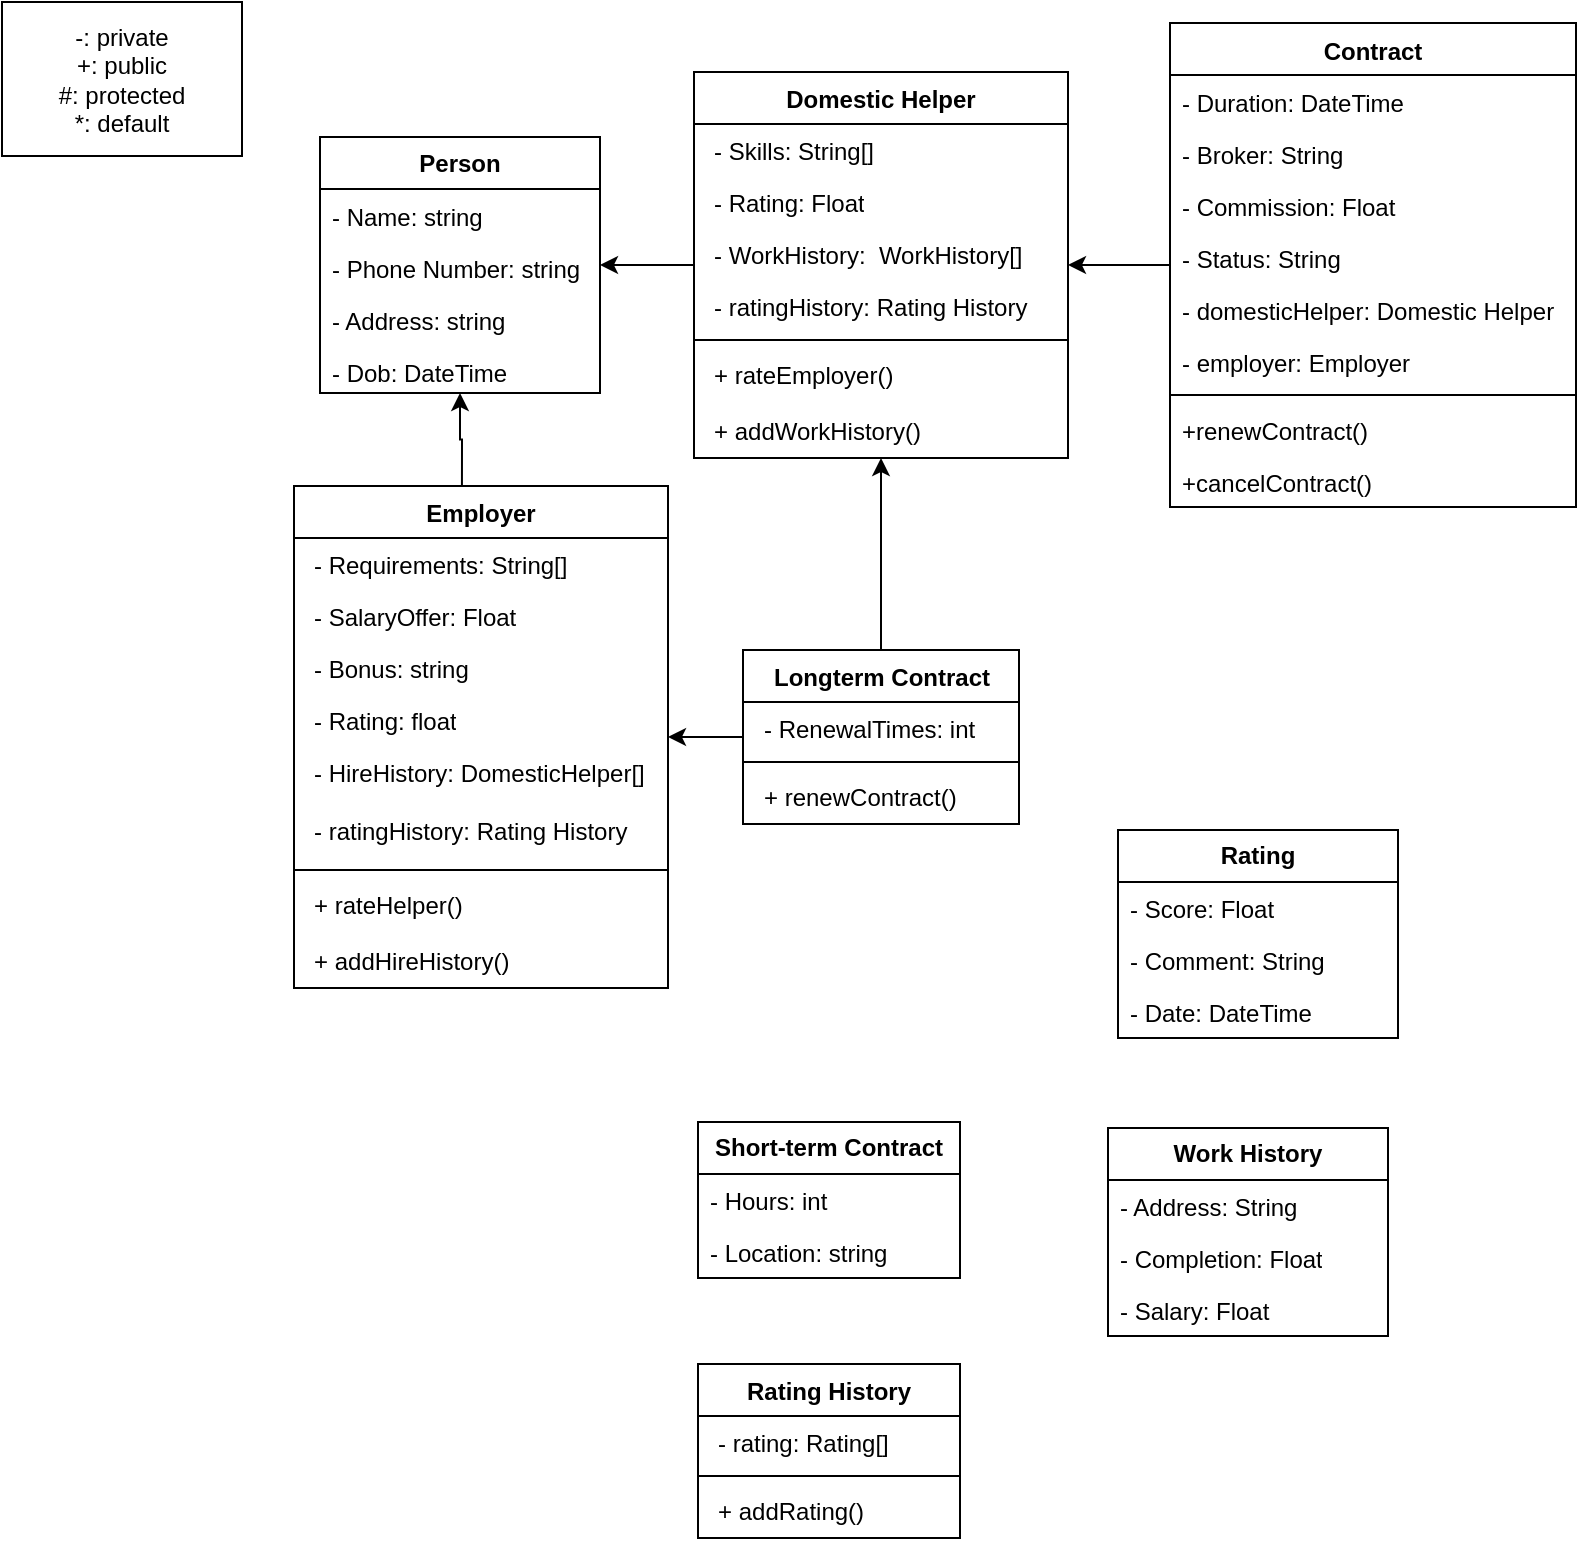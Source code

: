 <mxfile version="22.0.4" type="github">
  <diagram id="C5RBs43oDa-KdzZeNtuy" name="Page-1">
    <mxGraphModel dx="718" dy="426" grid="0" gridSize="10" guides="1" tooltips="1" connect="1" arrows="1" fold="1" page="1" pageScale="1" pageWidth="827" pageHeight="1169" math="0" shadow="0">
      <root>
        <mxCell id="WIyWlLk6GJQsqaUBKTNV-0" />
        <mxCell id="WIyWlLk6GJQsqaUBKTNV-1" parent="WIyWlLk6GJQsqaUBKTNV-0" />
        <mxCell id="EuROdYwIiGEjKePtdfhX-1" value="-: private&lt;br&gt;+: public&lt;br&gt;#: protected&lt;br&gt;*: default" style="rounded=0;whiteSpace=wrap;html=1;" vertex="1" parent="WIyWlLk6GJQsqaUBKTNV-1">
          <mxGeometry x="34" y="19" width="120" height="77" as="geometry" />
        </mxCell>
        <mxCell id="EuROdYwIiGEjKePtdfhX-2" value="&lt;b&gt;Person&lt;/b&gt;" style="swimlane;fontStyle=0;childLayout=stackLayout;horizontal=1;startSize=26;fillColor=none;horizontalStack=0;resizeParent=1;resizeParentMax=0;resizeLast=0;collapsible=1;marginBottom=0;whiteSpace=wrap;html=1;" vertex="1" parent="WIyWlLk6GJQsqaUBKTNV-1">
          <mxGeometry x="193" y="86.5" width="140" height="128" as="geometry" />
        </mxCell>
        <mxCell id="EuROdYwIiGEjKePtdfhX-3" value="- Name: string" style="text;strokeColor=none;fillColor=none;align=left;verticalAlign=top;spacingLeft=4;spacingRight=4;overflow=hidden;rotatable=0;points=[[0,0.5],[1,0.5]];portConstraint=eastwest;whiteSpace=wrap;html=1;" vertex="1" parent="EuROdYwIiGEjKePtdfhX-2">
          <mxGeometry y="26" width="140" height="26" as="geometry" />
        </mxCell>
        <mxCell id="EuROdYwIiGEjKePtdfhX-4" value="- Phone Number: string" style="text;strokeColor=none;fillColor=none;align=left;verticalAlign=top;spacingLeft=4;spacingRight=4;overflow=hidden;rotatable=0;points=[[0,0.5],[1,0.5]];portConstraint=eastwest;whiteSpace=wrap;html=1;" vertex="1" parent="EuROdYwIiGEjKePtdfhX-2">
          <mxGeometry y="52" width="140" height="26" as="geometry" />
        </mxCell>
        <mxCell id="EuROdYwIiGEjKePtdfhX-5" value="- Address: string&lt;br&gt;" style="text;strokeColor=none;fillColor=none;align=left;verticalAlign=top;spacingLeft=4;spacingRight=4;overflow=hidden;rotatable=0;points=[[0,0.5],[1,0.5]];portConstraint=eastwest;whiteSpace=wrap;html=1;" vertex="1" parent="EuROdYwIiGEjKePtdfhX-2">
          <mxGeometry y="78" width="140" height="26" as="geometry" />
        </mxCell>
        <mxCell id="EuROdYwIiGEjKePtdfhX-37" value="- Dob: DateTime" style="text;strokeColor=none;fillColor=none;align=left;verticalAlign=top;spacingLeft=4;spacingRight=4;overflow=hidden;rotatable=0;points=[[0,0.5],[1,0.5]];portConstraint=eastwest;whiteSpace=wrap;html=1;" vertex="1" parent="EuROdYwIiGEjKePtdfhX-2">
          <mxGeometry y="104" width="140" height="24" as="geometry" />
        </mxCell>
        <mxCell id="EuROdYwIiGEjKePtdfhX-34" style="edgeStyle=orthogonalEdgeStyle;rounded=0;orthogonalLoop=1;jettySize=auto;html=1;exitX=0.449;exitY=0.011;exitDx=0;exitDy=0;exitPerimeter=0;" edge="1" parent="WIyWlLk6GJQsqaUBKTNV-1" source="EuROdYwIiGEjKePtdfhX-46" target="EuROdYwIiGEjKePtdfhX-2">
          <mxGeometry relative="1" as="geometry">
            <mxPoint x="480" y="261.5" as="sourcePoint" />
          </mxGeometry>
        </mxCell>
        <mxCell id="EuROdYwIiGEjKePtdfhX-77" style="edgeStyle=orthogonalEdgeStyle;rounded=0;orthogonalLoop=1;jettySize=auto;html=1;" edge="1" parent="WIyWlLk6GJQsqaUBKTNV-1" source="EuROdYwIiGEjKePtdfhX-39" target="EuROdYwIiGEjKePtdfhX-63">
          <mxGeometry relative="1" as="geometry" />
        </mxCell>
        <mxCell id="EuROdYwIiGEjKePtdfhX-39" value="Contract" style="swimlane;fontStyle=1;align=center;verticalAlign=top;childLayout=stackLayout;horizontal=1;startSize=26;horizontalStack=0;resizeParent=1;resizeParentMax=0;resizeLast=0;collapsible=1;marginBottom=0;whiteSpace=wrap;html=1;" vertex="1" parent="WIyWlLk6GJQsqaUBKTNV-1">
          <mxGeometry x="618" y="29.5" width="203" height="242" as="geometry" />
        </mxCell>
        <mxCell id="EuROdYwIiGEjKePtdfhX-40" value="- Duration: DateTime" style="text;strokeColor=none;fillColor=none;align=left;verticalAlign=top;spacingLeft=4;spacingRight=4;overflow=hidden;rotatable=0;points=[[0,0.5],[1,0.5]];portConstraint=eastwest;whiteSpace=wrap;html=1;" vertex="1" parent="EuROdYwIiGEjKePtdfhX-39">
          <mxGeometry y="26" width="203" height="26" as="geometry" />
        </mxCell>
        <mxCell id="EuROdYwIiGEjKePtdfhX-44" value="- Broker: String" style="text;strokeColor=none;fillColor=none;align=left;verticalAlign=top;spacingLeft=4;spacingRight=4;overflow=hidden;rotatable=0;points=[[0,0.5],[1,0.5]];portConstraint=eastwest;whiteSpace=wrap;html=1;" vertex="1" parent="EuROdYwIiGEjKePtdfhX-39">
          <mxGeometry y="52" width="203" height="26" as="geometry" />
        </mxCell>
        <mxCell id="EuROdYwIiGEjKePtdfhX-45" value="- Commission: Float" style="text;strokeColor=none;fillColor=none;align=left;verticalAlign=top;spacingLeft=4;spacingRight=4;overflow=hidden;rotatable=0;points=[[0,0.5],[1,0.5]];portConstraint=eastwest;whiteSpace=wrap;html=1;" vertex="1" parent="EuROdYwIiGEjKePtdfhX-39">
          <mxGeometry y="78" width="203" height="26" as="geometry" />
        </mxCell>
        <mxCell id="EuROdYwIiGEjKePtdfhX-43" value="- Status: String&amp;nbsp;" style="text;strokeColor=none;fillColor=none;align=left;verticalAlign=top;spacingLeft=4;spacingRight=4;overflow=hidden;rotatable=0;points=[[0,0.5],[1,0.5]];portConstraint=eastwest;whiteSpace=wrap;html=1;" vertex="1" parent="EuROdYwIiGEjKePtdfhX-39">
          <mxGeometry y="104" width="203" height="26" as="geometry" />
        </mxCell>
        <mxCell id="EuROdYwIiGEjKePtdfhX-78" value="- domesticHelper: Domestic Helper" style="text;strokeColor=none;fillColor=none;align=left;verticalAlign=top;spacingLeft=4;spacingRight=4;overflow=hidden;rotatable=0;points=[[0,0.5],[1,0.5]];portConstraint=eastwest;whiteSpace=wrap;html=1;" vertex="1" parent="EuROdYwIiGEjKePtdfhX-39">
          <mxGeometry y="130" width="203" height="26" as="geometry" />
        </mxCell>
        <mxCell id="EuROdYwIiGEjKePtdfhX-79" value="- employer: Employer&amp;nbsp;" style="text;strokeColor=none;fillColor=none;align=left;verticalAlign=top;spacingLeft=4;spacingRight=4;overflow=hidden;rotatable=0;points=[[0,0.5],[1,0.5]];portConstraint=eastwest;whiteSpace=wrap;html=1;" vertex="1" parent="EuROdYwIiGEjKePtdfhX-39">
          <mxGeometry y="156" width="203" height="26" as="geometry" />
        </mxCell>
        <mxCell id="EuROdYwIiGEjKePtdfhX-41" value="" style="line;strokeWidth=1;fillColor=none;align=left;verticalAlign=middle;spacingTop=-1;spacingLeft=3;spacingRight=3;rotatable=0;labelPosition=right;points=[];portConstraint=eastwest;strokeColor=inherit;" vertex="1" parent="EuROdYwIiGEjKePtdfhX-39">
          <mxGeometry y="182" width="203" height="8" as="geometry" />
        </mxCell>
        <mxCell id="EuROdYwIiGEjKePtdfhX-42" value="+renewContract()" style="text;strokeColor=none;fillColor=none;align=left;verticalAlign=top;spacingLeft=4;spacingRight=4;overflow=hidden;rotatable=0;points=[[0,0.5],[1,0.5]];portConstraint=eastwest;whiteSpace=wrap;html=1;" vertex="1" parent="EuROdYwIiGEjKePtdfhX-39">
          <mxGeometry y="190" width="203" height="26" as="geometry" />
        </mxCell>
        <mxCell id="EuROdYwIiGEjKePtdfhX-74" value="+cancelContract()" style="text;strokeColor=none;fillColor=none;align=left;verticalAlign=top;spacingLeft=4;spacingRight=4;overflow=hidden;rotatable=0;points=[[0,0.5],[1,0.5]];portConstraint=eastwest;whiteSpace=wrap;html=1;" vertex="1" parent="EuROdYwIiGEjKePtdfhX-39">
          <mxGeometry y="216" width="203" height="26" as="geometry" />
        </mxCell>
        <mxCell id="EuROdYwIiGEjKePtdfhX-46" value="Employer" style="swimlane;fontStyle=1;align=center;verticalAlign=top;childLayout=stackLayout;horizontal=1;startSize=26;horizontalStack=0;resizeParent=1;resizeParentMax=0;resizeLast=0;collapsible=1;marginBottom=0;whiteSpace=wrap;html=1;" vertex="1" parent="WIyWlLk6GJQsqaUBKTNV-1">
          <mxGeometry x="180" y="261" width="187" height="251" as="geometry" />
        </mxCell>
        <mxCell id="EuROdYwIiGEjKePtdfhX-47" value="&lt;p style=&quot;border-color: var(--border-color); margin: 0px 0px 0px 4px;&quot;&gt;- Requirements: String[]&lt;/p&gt;&lt;div&gt;&lt;br&gt;&lt;/div&gt;" style="text;strokeColor=none;fillColor=none;align=left;verticalAlign=top;spacingLeft=4;spacingRight=4;overflow=hidden;rotatable=0;points=[[0,0.5],[1,0.5]];portConstraint=eastwest;whiteSpace=wrap;html=1;" vertex="1" parent="EuROdYwIiGEjKePtdfhX-46">
          <mxGeometry y="26" width="187" height="26" as="geometry" />
        </mxCell>
        <mxCell id="EuROdYwIiGEjKePtdfhX-48" value="&lt;p style=&quot;border-color: var(--border-color); margin: 0px 0px 0px 4px;&quot;&gt;- SalaryOffer: Float&lt;/p&gt;&lt;div&gt;&lt;br&gt;&lt;/div&gt;" style="text;strokeColor=none;fillColor=none;align=left;verticalAlign=top;spacingLeft=4;spacingRight=4;overflow=hidden;rotatable=0;points=[[0,0.5],[1,0.5]];portConstraint=eastwest;whiteSpace=wrap;html=1;" vertex="1" parent="EuROdYwIiGEjKePtdfhX-46">
          <mxGeometry y="52" width="187" height="26" as="geometry" />
        </mxCell>
        <mxCell id="EuROdYwIiGEjKePtdfhX-49" value="&lt;p style=&quot;border-color: var(--border-color); margin: 0px 0px 0px 4px;&quot;&gt;- Bonus: string&lt;/p&gt;&lt;div&gt;&lt;br&gt;&lt;/div&gt;" style="text;strokeColor=none;fillColor=none;align=left;verticalAlign=top;spacingLeft=4;spacingRight=4;overflow=hidden;rotatable=0;points=[[0,0.5],[1,0.5]];portConstraint=eastwest;whiteSpace=wrap;html=1;" vertex="1" parent="EuROdYwIiGEjKePtdfhX-46">
          <mxGeometry y="78" width="187" height="26" as="geometry" />
        </mxCell>
        <mxCell id="EuROdYwIiGEjKePtdfhX-50" value="&lt;p style=&quot;border-color: var(--border-color); margin: 0px 0px 0px 4px;&quot;&gt;- Rating: float&lt;/p&gt;&lt;div&gt;&lt;br&gt;&lt;/div&gt;" style="text;strokeColor=none;fillColor=none;align=left;verticalAlign=top;spacingLeft=4;spacingRight=4;overflow=hidden;rotatable=0;points=[[0,0.5],[1,0.5]];portConstraint=eastwest;whiteSpace=wrap;html=1;" vertex="1" parent="EuROdYwIiGEjKePtdfhX-46">
          <mxGeometry y="104" width="187" height="26" as="geometry" />
        </mxCell>
        <mxCell id="EuROdYwIiGEjKePtdfhX-53" value="&lt;p style=&quot;border-color: var(--border-color); margin: 0px 0px 0px 4px;&quot;&gt;- HireHistory: DomesticHelper[]&amp;nbsp; &amp;nbsp;&lt;br&gt;&lt;/p&gt;&lt;div&gt;&lt;br&gt;&lt;/div&gt;" style="text;strokeColor=none;fillColor=none;align=left;verticalAlign=top;spacingLeft=4;spacingRight=4;overflow=hidden;rotatable=0;points=[[0,0.5],[1,0.5]];portConstraint=eastwest;whiteSpace=wrap;html=1;" vertex="1" parent="EuROdYwIiGEjKePtdfhX-46">
          <mxGeometry y="130" width="187" height="29" as="geometry" />
        </mxCell>
        <mxCell id="EuROdYwIiGEjKePtdfhX-116" value="&lt;p style=&quot;border-color: var(--border-color); margin: 0px 0px 0px 4px;&quot;&gt;- ratingHistory: Rating History&lt;/p&gt;" style="text;strokeColor=none;fillColor=none;align=left;verticalAlign=top;spacingLeft=4;spacingRight=4;overflow=hidden;rotatable=0;points=[[0,0.5],[1,0.5]];portConstraint=eastwest;whiteSpace=wrap;html=1;" vertex="1" parent="EuROdYwIiGEjKePtdfhX-46">
          <mxGeometry y="159" width="187" height="29" as="geometry" />
        </mxCell>
        <mxCell id="EuROdYwIiGEjKePtdfhX-51" value="" style="line;strokeWidth=1;fillColor=none;align=left;verticalAlign=middle;spacingTop=-1;spacingLeft=3;spacingRight=3;rotatable=0;labelPosition=right;points=[];portConstraint=eastwest;strokeColor=inherit;" vertex="1" parent="EuROdYwIiGEjKePtdfhX-46">
          <mxGeometry y="188" width="187" height="8" as="geometry" />
        </mxCell>
        <mxCell id="EuROdYwIiGEjKePtdfhX-52" value="&lt;p style=&quot;border-color: var(--border-color); margin: 0px 0px 0px 4px;&quot;&gt;+ rateHelper()&lt;/p&gt;&lt;div&gt;&lt;br&gt;&lt;/div&gt;" style="text;strokeColor=none;fillColor=none;align=left;verticalAlign=top;spacingLeft=4;spacingRight=4;overflow=hidden;rotatable=0;points=[[0,0.5],[1,0.5]];portConstraint=eastwest;whiteSpace=wrap;html=1;" vertex="1" parent="EuROdYwIiGEjKePtdfhX-46">
          <mxGeometry y="196" width="187" height="28" as="geometry" />
        </mxCell>
        <mxCell id="EuROdYwIiGEjKePtdfhX-62" value="&lt;p style=&quot;border-color: var(--border-color); margin: 0px 0px 0px 4px;&quot;&gt;+ addHireHistory()&lt;br&gt;&lt;/p&gt;" style="text;strokeColor=none;fillColor=none;align=left;verticalAlign=top;spacingLeft=4;spacingRight=4;overflow=hidden;rotatable=0;points=[[0,0.5],[1,0.5]];portConstraint=eastwest;whiteSpace=wrap;html=1;" vertex="1" parent="EuROdYwIiGEjKePtdfhX-46">
          <mxGeometry y="224" width="187" height="27" as="geometry" />
        </mxCell>
        <mxCell id="EuROdYwIiGEjKePtdfhX-73" style="edgeStyle=orthogonalEdgeStyle;rounded=0;orthogonalLoop=1;jettySize=auto;html=1;" edge="1" parent="WIyWlLk6GJQsqaUBKTNV-1" source="EuROdYwIiGEjKePtdfhX-63" target="EuROdYwIiGEjKePtdfhX-2">
          <mxGeometry relative="1" as="geometry" />
        </mxCell>
        <mxCell id="EuROdYwIiGEjKePtdfhX-63" value="Domestic Helper" style="swimlane;fontStyle=1;align=center;verticalAlign=top;childLayout=stackLayout;horizontal=1;startSize=26;horizontalStack=0;resizeParent=1;resizeParentMax=0;resizeLast=0;collapsible=1;marginBottom=0;whiteSpace=wrap;html=1;" vertex="1" parent="WIyWlLk6GJQsqaUBKTNV-1">
          <mxGeometry x="380" y="54" width="187" height="193" as="geometry" />
        </mxCell>
        <mxCell id="EuROdYwIiGEjKePtdfhX-64" value="&lt;p style=&quot;border-color: var(--border-color); margin: 0px 0px 0px 4px;&quot;&gt;- Skills: String[]&lt;br style=&quot;border-color: var(--border-color);&quot;&gt;&lt;/p&gt;&lt;div&gt;&lt;br&gt;&lt;/div&gt;" style="text;strokeColor=none;fillColor=none;align=left;verticalAlign=top;spacingLeft=4;spacingRight=4;overflow=hidden;rotatable=0;points=[[0,0.5],[1,0.5]];portConstraint=eastwest;whiteSpace=wrap;html=1;" vertex="1" parent="EuROdYwIiGEjKePtdfhX-63">
          <mxGeometry y="26" width="187" height="26" as="geometry" />
        </mxCell>
        <mxCell id="EuROdYwIiGEjKePtdfhX-65" value="&lt;p style=&quot;border-color: var(--border-color); margin: 0px 0px 0px 4px;&quot;&gt;- Rating: Float&lt;/p&gt;&lt;div&gt;&lt;br&gt;&lt;/div&gt;" style="text;strokeColor=none;fillColor=none;align=left;verticalAlign=top;spacingLeft=4;spacingRight=4;overflow=hidden;rotatable=0;points=[[0,0.5],[1,0.5]];portConstraint=eastwest;whiteSpace=wrap;html=1;" vertex="1" parent="EuROdYwIiGEjKePtdfhX-63">
          <mxGeometry y="52" width="187" height="26" as="geometry" />
        </mxCell>
        <mxCell id="EuROdYwIiGEjKePtdfhX-66" value="&lt;p style=&quot;border-color: var(--border-color); margin: 0px 0px 0px 4px;&quot;&gt;- WorkHistory:&amp;nbsp;&amp;nbsp;WorkHistory[]&lt;br style=&quot;border-color: var(--border-color);&quot;&gt;&lt;/p&gt;" style="text;strokeColor=none;fillColor=none;align=left;verticalAlign=top;spacingLeft=4;spacingRight=4;overflow=hidden;rotatable=0;points=[[0,0.5],[1,0.5]];portConstraint=eastwest;whiteSpace=wrap;html=1;" vertex="1" parent="EuROdYwIiGEjKePtdfhX-63">
          <mxGeometry y="78" width="187" height="26" as="geometry" />
        </mxCell>
        <mxCell id="EuROdYwIiGEjKePtdfhX-115" value="&lt;p style=&quot;border-color: var(--border-color); margin: 0px 0px 0px 4px;&quot;&gt;- ratingHistory: Rating History&lt;br style=&quot;border-color: var(--border-color);&quot;&gt;&lt;/p&gt;" style="text;strokeColor=none;fillColor=none;align=left;verticalAlign=top;spacingLeft=4;spacingRight=4;overflow=hidden;rotatable=0;points=[[0,0.5],[1,0.5]];portConstraint=eastwest;whiteSpace=wrap;html=1;" vertex="1" parent="EuROdYwIiGEjKePtdfhX-63">
          <mxGeometry y="104" width="187" height="26" as="geometry" />
        </mxCell>
        <mxCell id="EuROdYwIiGEjKePtdfhX-69" value="" style="line;strokeWidth=1;fillColor=none;align=left;verticalAlign=middle;spacingTop=-1;spacingLeft=3;spacingRight=3;rotatable=0;labelPosition=right;points=[];portConstraint=eastwest;strokeColor=inherit;" vertex="1" parent="EuROdYwIiGEjKePtdfhX-63">
          <mxGeometry y="130" width="187" height="8" as="geometry" />
        </mxCell>
        <mxCell id="EuROdYwIiGEjKePtdfhX-70" value="&lt;p style=&quot;border-color: var(--border-color); margin: 0px 0px 0px 4px;&quot;&gt;+ rateEmployer()&lt;/p&gt;&lt;div&gt;&lt;br&gt;&lt;/div&gt;" style="text;strokeColor=none;fillColor=none;align=left;verticalAlign=top;spacingLeft=4;spacingRight=4;overflow=hidden;rotatable=0;points=[[0,0.5],[1,0.5]];portConstraint=eastwest;whiteSpace=wrap;html=1;" vertex="1" parent="EuROdYwIiGEjKePtdfhX-63">
          <mxGeometry y="138" width="187" height="28" as="geometry" />
        </mxCell>
        <mxCell id="EuROdYwIiGEjKePtdfhX-71" value="&lt;p style=&quot;border-color: var(--border-color); margin: 0px 0px 0px 4px;&quot;&gt;+ addWorkHistory()&lt;br&gt;&lt;/p&gt;" style="text;strokeColor=none;fillColor=none;align=left;verticalAlign=top;spacingLeft=4;spacingRight=4;overflow=hidden;rotatable=0;points=[[0,0.5],[1,0.5]];portConstraint=eastwest;whiteSpace=wrap;html=1;" vertex="1" parent="EuROdYwIiGEjKePtdfhX-63">
          <mxGeometry y="166" width="187" height="27" as="geometry" />
        </mxCell>
        <mxCell id="EuROdYwIiGEjKePtdfhX-87" style="edgeStyle=orthogonalEdgeStyle;rounded=0;orthogonalLoop=1;jettySize=auto;html=1;" edge="1" parent="WIyWlLk6GJQsqaUBKTNV-1" source="EuROdYwIiGEjKePtdfhX-80" target="EuROdYwIiGEjKePtdfhX-63">
          <mxGeometry relative="1" as="geometry" />
        </mxCell>
        <mxCell id="EuROdYwIiGEjKePtdfhX-88" style="edgeStyle=orthogonalEdgeStyle;rounded=0;orthogonalLoop=1;jettySize=auto;html=1;" edge="1" parent="WIyWlLk6GJQsqaUBKTNV-1" source="EuROdYwIiGEjKePtdfhX-80" target="EuROdYwIiGEjKePtdfhX-46">
          <mxGeometry relative="1" as="geometry" />
        </mxCell>
        <mxCell id="EuROdYwIiGEjKePtdfhX-80" value="Longterm Contract" style="swimlane;fontStyle=1;align=center;verticalAlign=top;childLayout=stackLayout;horizontal=1;startSize=26;horizontalStack=0;resizeParent=1;resizeParentMax=0;resizeLast=0;collapsible=1;marginBottom=0;whiteSpace=wrap;html=1;" vertex="1" parent="WIyWlLk6GJQsqaUBKTNV-1">
          <mxGeometry x="404.5" y="343" width="138" height="87" as="geometry" />
        </mxCell>
        <mxCell id="EuROdYwIiGEjKePtdfhX-81" value="&lt;p style=&quot;border-color: var(--border-color); margin: 0px 0px 0px 4px;&quot;&gt;- RenewalTimes: int&lt;/p&gt;" style="text;strokeColor=none;fillColor=none;align=left;verticalAlign=top;spacingLeft=4;spacingRight=4;overflow=hidden;rotatable=0;points=[[0,0.5],[1,0.5]];portConstraint=eastwest;whiteSpace=wrap;html=1;" vertex="1" parent="EuROdYwIiGEjKePtdfhX-80">
          <mxGeometry y="26" width="138" height="26" as="geometry" />
        </mxCell>
        <mxCell id="EuROdYwIiGEjKePtdfhX-84" value="" style="line;strokeWidth=1;fillColor=none;align=left;verticalAlign=middle;spacingTop=-1;spacingLeft=3;spacingRight=3;rotatable=0;labelPosition=right;points=[];portConstraint=eastwest;strokeColor=inherit;" vertex="1" parent="EuROdYwIiGEjKePtdfhX-80">
          <mxGeometry y="52" width="138" height="8" as="geometry" />
        </mxCell>
        <mxCell id="EuROdYwIiGEjKePtdfhX-86" value="&lt;p style=&quot;border-color: var(--border-color); margin: 0px 0px 0px 4px;&quot;&gt;+ renewContract()&lt;br&gt;&lt;/p&gt;" style="text;strokeColor=none;fillColor=none;align=left;verticalAlign=top;spacingLeft=4;spacingRight=4;overflow=hidden;rotatable=0;points=[[0,0.5],[1,0.5]];portConstraint=eastwest;whiteSpace=wrap;html=1;" vertex="1" parent="EuROdYwIiGEjKePtdfhX-80">
          <mxGeometry y="60" width="138" height="27" as="geometry" />
        </mxCell>
        <mxCell id="EuROdYwIiGEjKePtdfhX-99" value="&lt;b&gt;Rating&lt;/b&gt;" style="swimlane;fontStyle=0;childLayout=stackLayout;horizontal=1;startSize=26;fillColor=none;horizontalStack=0;resizeParent=1;resizeParentMax=0;resizeLast=0;collapsible=1;marginBottom=0;whiteSpace=wrap;html=1;" vertex="1" parent="WIyWlLk6GJQsqaUBKTNV-1">
          <mxGeometry x="592" y="433" width="140" height="104" as="geometry" />
        </mxCell>
        <mxCell id="EuROdYwIiGEjKePtdfhX-100" value="- Score: Float" style="text;strokeColor=none;fillColor=none;align=left;verticalAlign=top;spacingLeft=4;spacingRight=4;overflow=hidden;rotatable=0;points=[[0,0.5],[1,0.5]];portConstraint=eastwest;whiteSpace=wrap;html=1;" vertex="1" parent="EuROdYwIiGEjKePtdfhX-99">
          <mxGeometry y="26" width="140" height="26" as="geometry" />
        </mxCell>
        <mxCell id="EuROdYwIiGEjKePtdfhX-101" value="- Comment: String" style="text;strokeColor=none;fillColor=none;align=left;verticalAlign=top;spacingLeft=4;spacingRight=4;overflow=hidden;rotatable=0;points=[[0,0.5],[1,0.5]];portConstraint=eastwest;whiteSpace=wrap;html=1;" vertex="1" parent="EuROdYwIiGEjKePtdfhX-99">
          <mxGeometry y="52" width="140" height="26" as="geometry" />
        </mxCell>
        <mxCell id="EuROdYwIiGEjKePtdfhX-102" value="- Date: DateTime" style="text;strokeColor=none;fillColor=none;align=left;verticalAlign=top;spacingLeft=4;spacingRight=4;overflow=hidden;rotatable=0;points=[[0,0.5],[1,0.5]];portConstraint=eastwest;whiteSpace=wrap;html=1;" vertex="1" parent="EuROdYwIiGEjKePtdfhX-99">
          <mxGeometry y="78" width="140" height="26" as="geometry" />
        </mxCell>
        <mxCell id="EuROdYwIiGEjKePtdfhX-103" value="&lt;b&gt;Work History&lt;/b&gt;" style="swimlane;fontStyle=0;childLayout=stackLayout;horizontal=1;startSize=26;fillColor=none;horizontalStack=0;resizeParent=1;resizeParentMax=0;resizeLast=0;collapsible=1;marginBottom=0;whiteSpace=wrap;html=1;" vertex="1" parent="WIyWlLk6GJQsqaUBKTNV-1">
          <mxGeometry x="587" y="582" width="140" height="104" as="geometry" />
        </mxCell>
        <mxCell id="EuROdYwIiGEjKePtdfhX-104" value="- Address: String" style="text;strokeColor=none;fillColor=none;align=left;verticalAlign=top;spacingLeft=4;spacingRight=4;overflow=hidden;rotatable=0;points=[[0,0.5],[1,0.5]];portConstraint=eastwest;whiteSpace=wrap;html=1;" vertex="1" parent="EuROdYwIiGEjKePtdfhX-103">
          <mxGeometry y="26" width="140" height="26" as="geometry" />
        </mxCell>
        <mxCell id="EuROdYwIiGEjKePtdfhX-105" value="- Completion: Float" style="text;strokeColor=none;fillColor=none;align=left;verticalAlign=top;spacingLeft=4;spacingRight=4;overflow=hidden;rotatable=0;points=[[0,0.5],[1,0.5]];portConstraint=eastwest;whiteSpace=wrap;html=1;" vertex="1" parent="EuROdYwIiGEjKePtdfhX-103">
          <mxGeometry y="52" width="140" height="26" as="geometry" />
        </mxCell>
        <mxCell id="EuROdYwIiGEjKePtdfhX-106" value="- Salary: Float" style="text;strokeColor=none;fillColor=none;align=left;verticalAlign=top;spacingLeft=4;spacingRight=4;overflow=hidden;rotatable=0;points=[[0,0.5],[1,0.5]];portConstraint=eastwest;whiteSpace=wrap;html=1;" vertex="1" parent="EuROdYwIiGEjKePtdfhX-103">
          <mxGeometry y="78" width="140" height="26" as="geometry" />
        </mxCell>
        <mxCell id="EuROdYwIiGEjKePtdfhX-107" value="Rating History" style="swimlane;fontStyle=1;align=center;verticalAlign=top;childLayout=stackLayout;horizontal=1;startSize=26;horizontalStack=0;resizeParent=1;resizeParentMax=0;resizeLast=0;collapsible=1;marginBottom=0;whiteSpace=wrap;html=1;" vertex="1" parent="WIyWlLk6GJQsqaUBKTNV-1">
          <mxGeometry x="382" y="700" width="131" height="87" as="geometry" />
        </mxCell>
        <mxCell id="EuROdYwIiGEjKePtdfhX-108" value="&lt;p style=&quot;border-color: var(--border-color); margin: 0px 0px 0px 4px;&quot;&gt;- rating: Rating[]&lt;/p&gt;" style="text;strokeColor=none;fillColor=none;align=left;verticalAlign=top;spacingLeft=4;spacingRight=4;overflow=hidden;rotatable=0;points=[[0,0.5],[1,0.5]];portConstraint=eastwest;whiteSpace=wrap;html=1;" vertex="1" parent="EuROdYwIiGEjKePtdfhX-107">
          <mxGeometry y="26" width="131" height="26" as="geometry" />
        </mxCell>
        <mxCell id="EuROdYwIiGEjKePtdfhX-109" value="" style="line;strokeWidth=1;fillColor=none;align=left;verticalAlign=middle;spacingTop=-1;spacingLeft=3;spacingRight=3;rotatable=0;labelPosition=right;points=[];portConstraint=eastwest;strokeColor=inherit;" vertex="1" parent="EuROdYwIiGEjKePtdfhX-107">
          <mxGeometry y="52" width="131" height="8" as="geometry" />
        </mxCell>
        <mxCell id="EuROdYwIiGEjKePtdfhX-110" value="&lt;p style=&quot;border-color: var(--border-color); margin: 0px 0px 0px 4px;&quot;&gt;+ addRating()&lt;br&gt;&lt;/p&gt;" style="text;strokeColor=none;fillColor=none;align=left;verticalAlign=top;spacingLeft=4;spacingRight=4;overflow=hidden;rotatable=0;points=[[0,0.5],[1,0.5]];portConstraint=eastwest;whiteSpace=wrap;html=1;" vertex="1" parent="EuROdYwIiGEjKePtdfhX-107">
          <mxGeometry y="60" width="131" height="27" as="geometry" />
        </mxCell>
        <mxCell id="EuROdYwIiGEjKePtdfhX-111" value="&lt;b&gt;Short-term Contract&lt;/b&gt;" style="swimlane;fontStyle=0;childLayout=stackLayout;horizontal=1;startSize=26;fillColor=none;horizontalStack=0;resizeParent=1;resizeParentMax=0;resizeLast=0;collapsible=1;marginBottom=0;whiteSpace=wrap;html=1;" vertex="1" parent="WIyWlLk6GJQsqaUBKTNV-1">
          <mxGeometry x="382" y="579" width="131" height="78" as="geometry" />
        </mxCell>
        <mxCell id="EuROdYwIiGEjKePtdfhX-112" value="- Hours: int" style="text;strokeColor=none;fillColor=none;align=left;verticalAlign=top;spacingLeft=4;spacingRight=4;overflow=hidden;rotatable=0;points=[[0,0.5],[1,0.5]];portConstraint=eastwest;whiteSpace=wrap;html=1;" vertex="1" parent="EuROdYwIiGEjKePtdfhX-111">
          <mxGeometry y="26" width="131" height="26" as="geometry" />
        </mxCell>
        <mxCell id="EuROdYwIiGEjKePtdfhX-113" value="- Location: string" style="text;strokeColor=none;fillColor=none;align=left;verticalAlign=top;spacingLeft=4;spacingRight=4;overflow=hidden;rotatable=0;points=[[0,0.5],[1,0.5]];portConstraint=eastwest;whiteSpace=wrap;html=1;" vertex="1" parent="EuROdYwIiGEjKePtdfhX-111">
          <mxGeometry y="52" width="131" height="26" as="geometry" />
        </mxCell>
      </root>
    </mxGraphModel>
  </diagram>
</mxfile>
